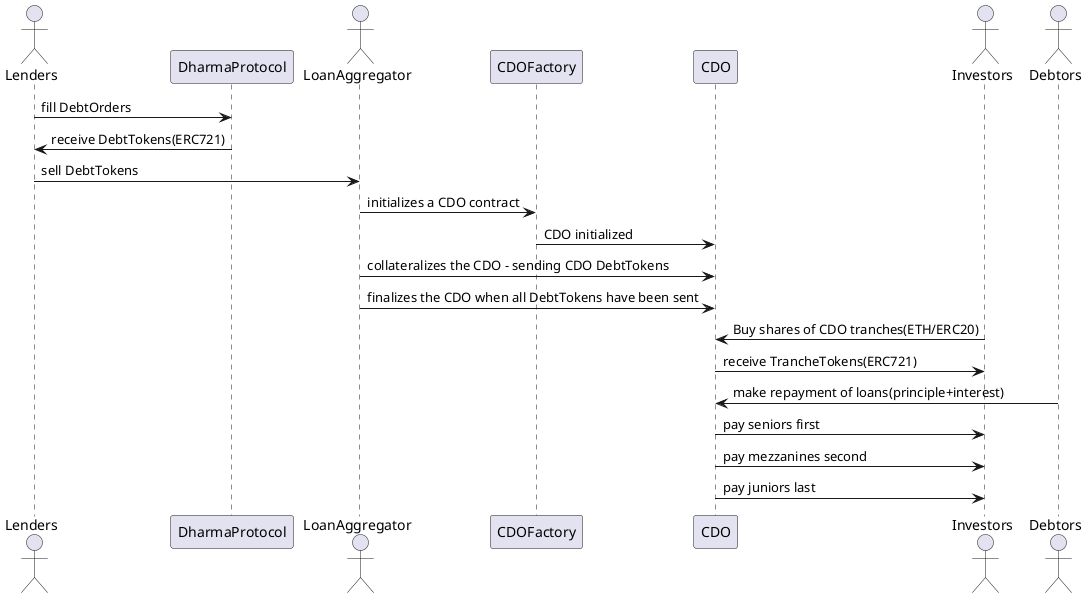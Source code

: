 @startuml
actor Lenders
Lenders -> DharmaProtocol : fill DebtOrders
actor LoanAggregator
DharmaProtocol -> Lenders : receive DebtTokens(ERC721)
Lenders -> LoanAggregator : sell DebtTokens
LoanAggregator -> CDOFactory : initializes a CDO contract
CDOFactory -> CDO : CDO initialized
LoanAggregator -> CDO : collateralizes the CDO - sending CDO DebtTokens
LoanAggregator -> CDO : finalizes the CDO when all DebtTokens have been sent
actor Investors
Investors -> CDO : Buy shares of CDO tranches(ETH/ERC20)
CDO -> Investors : receive TrancheTokens(ERC721)
actor Debtors
Debtors -> CDO : make repayment of loans(principle+interest)
CDO -> Investors : pay seniors first
CDO -> Investors : pay mezzanines second
CDO -> Investors : pay juniors last
@enduml
